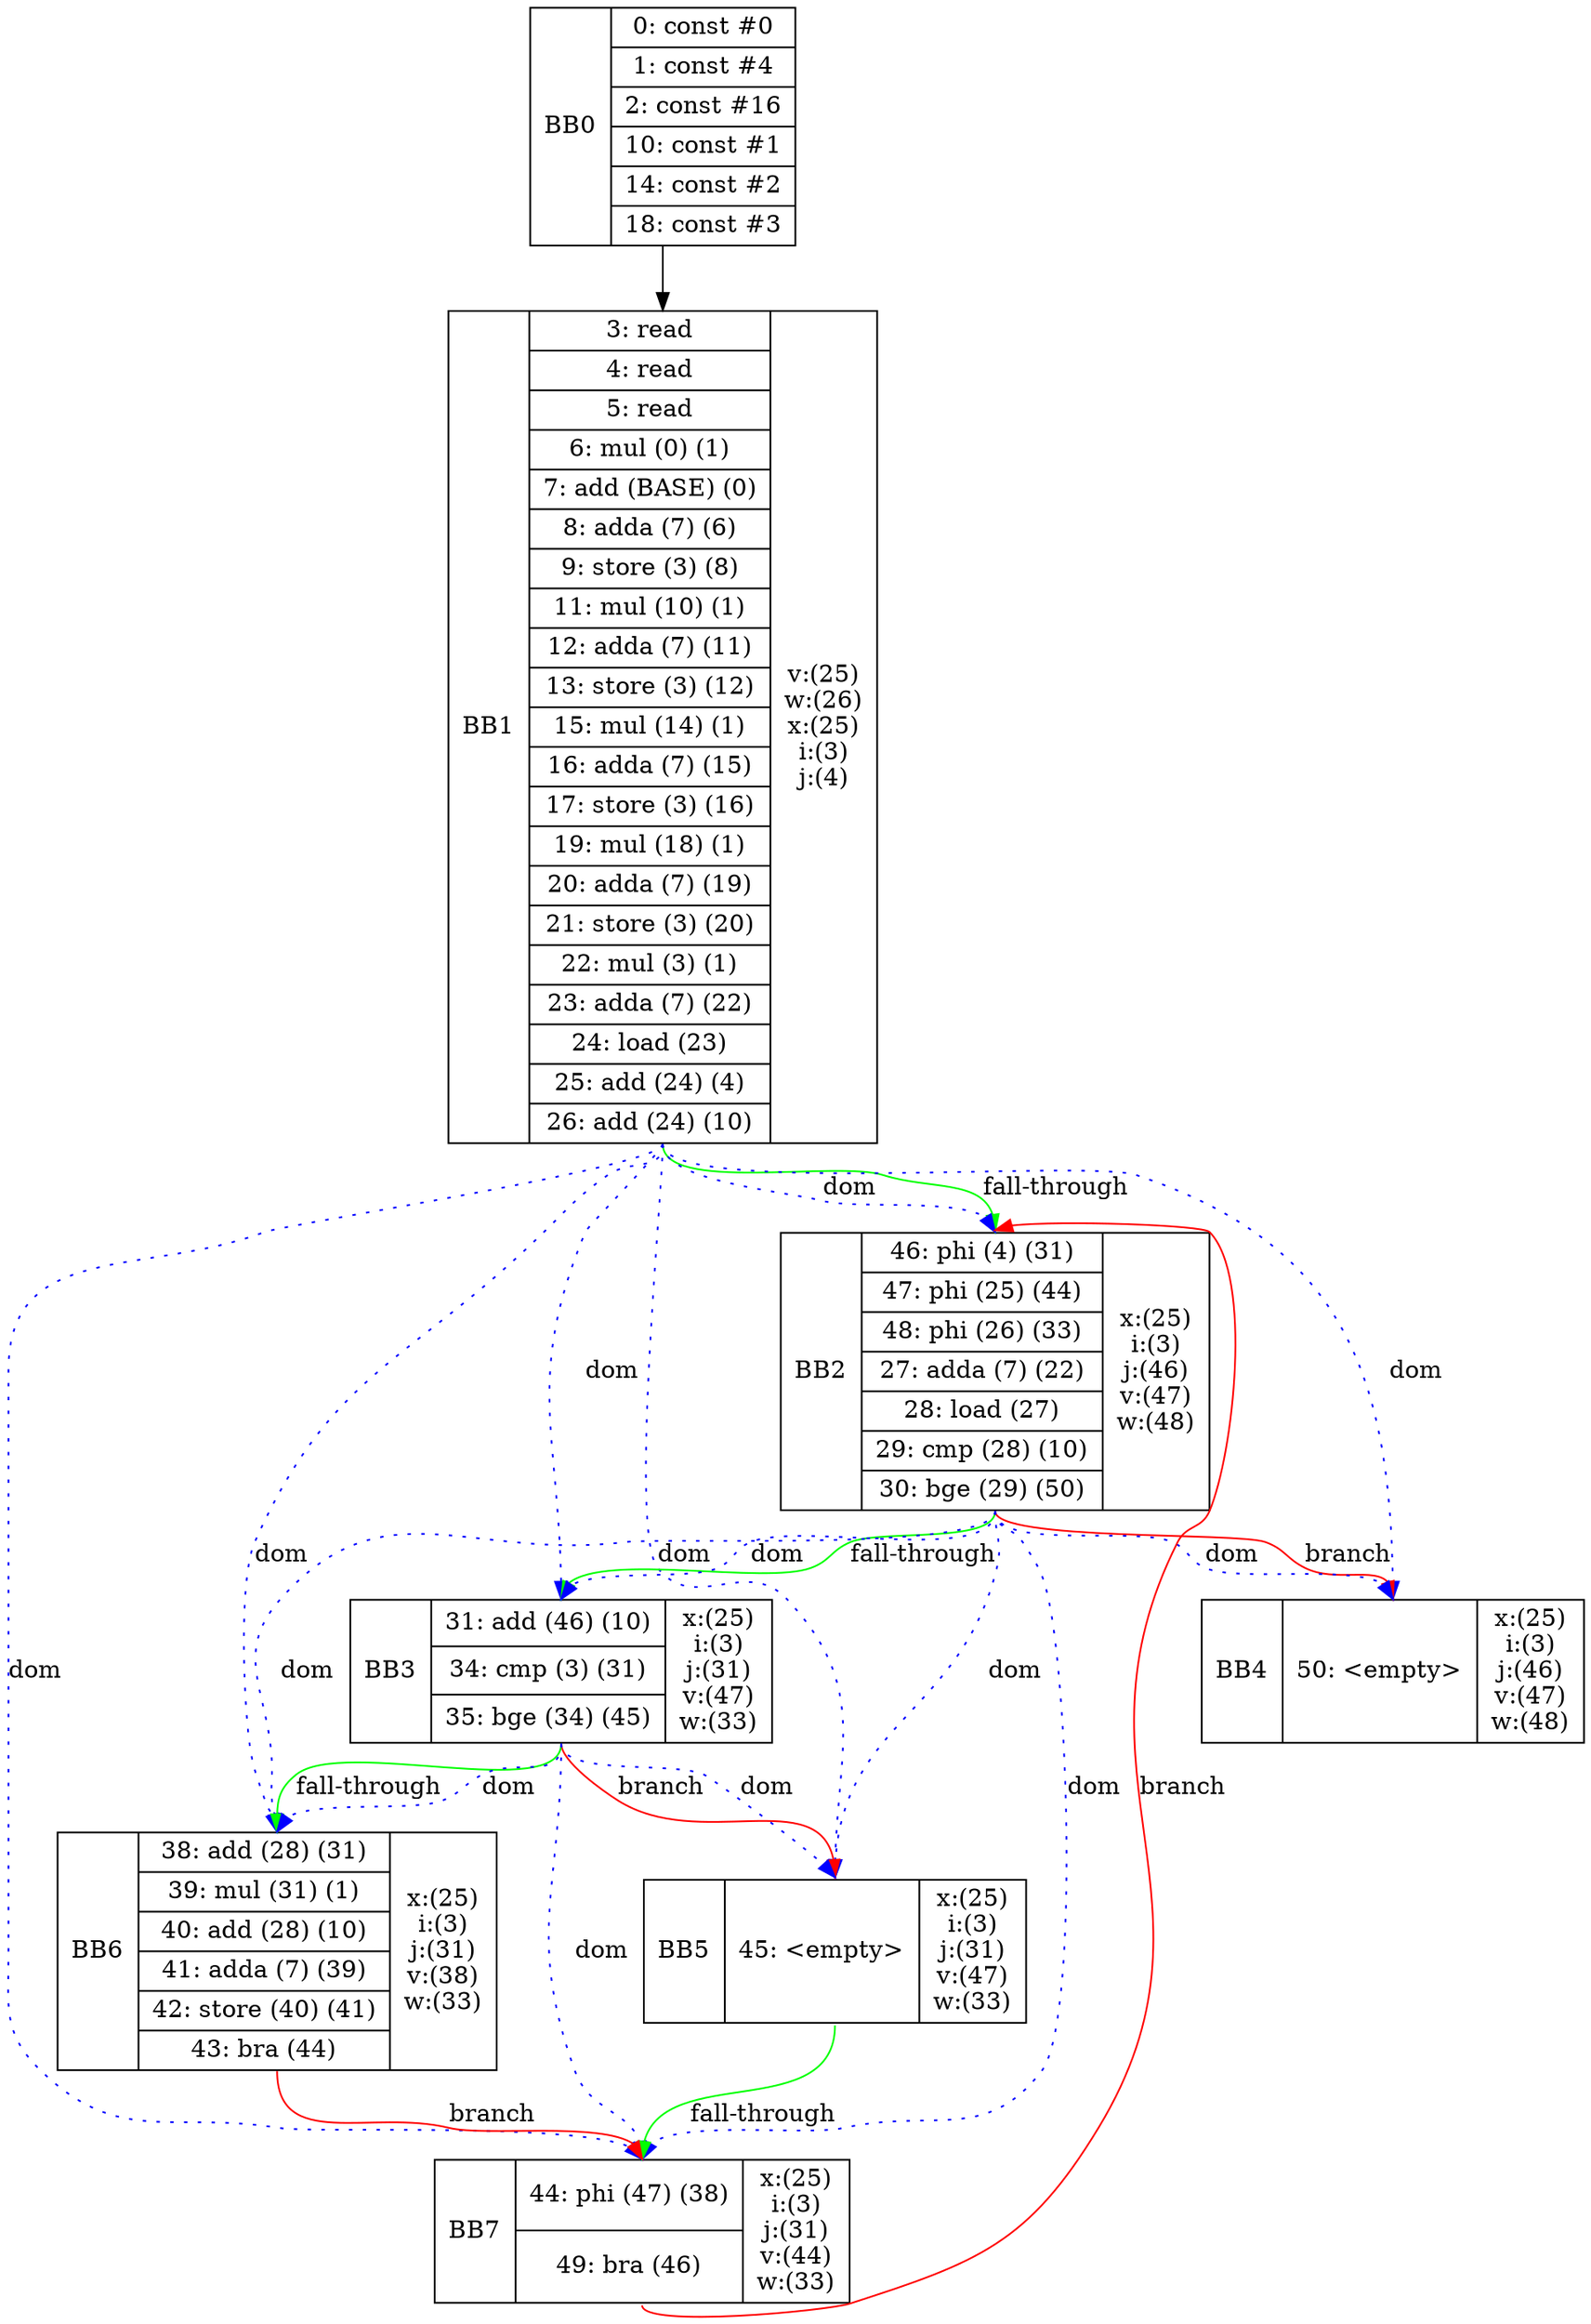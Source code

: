 digraph G {
BB0 [shape=record, label="<b>BB0| {0: const #0|1: const #4|2: const #16|10: const #1|14: const #2|18: const #3}"];
BB1 [shape=record, label="<b>BB1| {3: read|4: read|5: read|6: mul (0) (1)|7: add (BASE) (0)|8: adda (7) (6)|9: store (3) (8)|11: mul (10) (1)|12: adda (7) (11)|13: store (3) (12)|15: mul (14) (1)|16: adda (7) (15)|17: store (3) (16)|19: mul (18) (1)|20: adda (7) (19)|21: store (3) (20)|22: mul (3) (1)|23: adda (7) (22)|24: load (23)|25: add (24) (4)|26: add (24) (10)}| v:(25)\nw:(26)\nx:(25)\ni:(3)\nj:(4)\n"];
BB2 [shape=record, label="<b>BB2| {46: phi (4) (31)|47: phi (25) (44)|48: phi (26) (33)|27: adda (7) (22)|28: load (27)|29: cmp (28) (10)|30: bge (29) (50)}| x:(25)\ni:(3)\nj:(46)\nv:(47)\nw:(48)\n"];
BB3 [shape=record, label="<b>BB3| {31: add (46) (10)|34: cmp (3) (31)|35: bge (34) (45)}| x:(25)\ni:(3)\nj:(31)\nv:(47)\nw:(33)\n"];
BB4 [shape=record, label="<b>BB4| {50: \<empty\>}| x:(25)\ni:(3)\nj:(46)\nv:(47)\nw:(48)\n"];
BB5 [shape=record, label="<b>BB5| {45: \<empty\>}| x:(25)\ni:(3)\nj:(31)\nv:(47)\nw:(33)\n"];
BB6 [shape=record, label="<b>BB6| {38: add (28) (31)|39: mul (31) (1)|40: add (28) (10)|41: adda (7) (39)|42: store (40) (41)|43: bra (44)}| x:(25)\ni:(3)\nj:(31)\nv:(38)\nw:(33)\n"];
BB7 [shape=record, label="<b>BB7| {44: phi (47) (38)|49: bra (46)}| x:(25)\ni:(3)\nj:(31)\nv:(44)\nw:(33)\n"];
BB0:s -> BB1:n;
BB1:s -> BB2:n [color="green", label="fall-through"];
BB2:s -> BB3:n [color="green", label="fall-through"];
BB2:s -> BB4:n [color="red", label="branch"];
BB1:s -> BB2:n [color=blue, style=dotted, label="dom"];
BB3:s -> BB6:n [color="green", label="fall-through"];
BB3:s -> BB5:n [color="red", label="branch"];
BB1:s -> BB3:n [color=blue, style=dotted, label="dom"];
BB2:s -> BB3:n [color=blue, style=dotted, label="dom"];
BB1:s -> BB4:n [color=blue, style=dotted, label="dom"];
BB2:s -> BB4:n [color=blue, style=dotted, label="dom"];
BB5:s -> BB7:n [color="green", label="fall-through"];
BB1:s -> BB5:n [color=blue, style=dotted, label="dom"];
BB2:s -> BB5:n [color=blue, style=dotted, label="dom"];
BB3:s -> BB5:n [color=blue, style=dotted, label="dom"];
BB6:s -> BB7:n [color="red", label="branch"];
BB1:s -> BB6:n [color=blue, style=dotted, label="dom"];
BB2:s -> BB6:n [color=blue, style=dotted, label="dom"];
BB3:s -> BB6:n [color=blue, style=dotted, label="dom"];
BB7:s -> BB2:n [color="red", label="branch"];
BB1:s -> BB7:n [color=blue, style=dotted, label="dom"];
BB2:s -> BB7:n [color=blue, style=dotted, label="dom"];
BB3:s -> BB7:n [color=blue, style=dotted, label="dom"];
}
